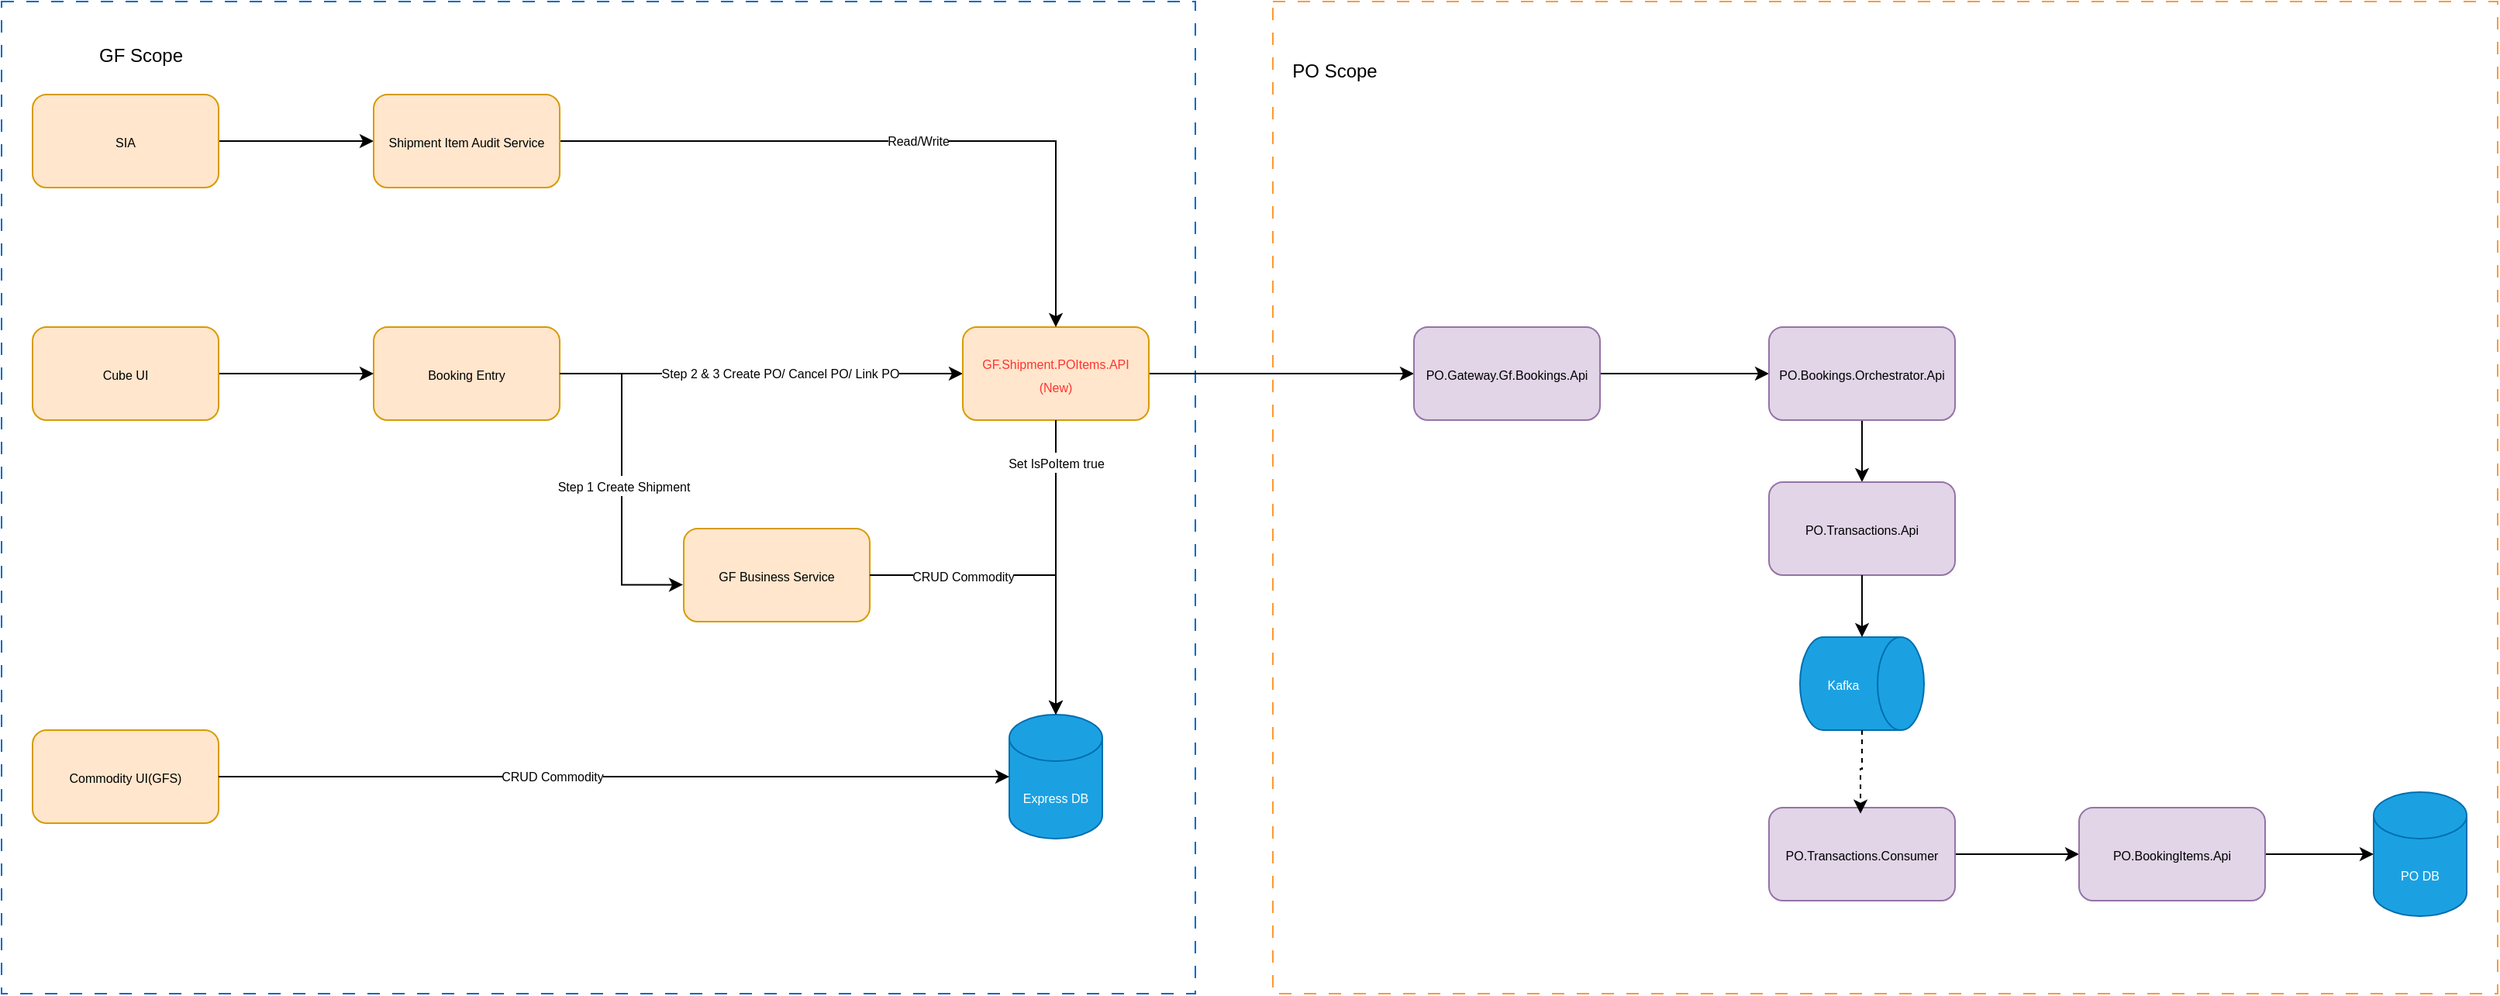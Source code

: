 <mxfile version="26.0.3">
  <diagram name="Page-1" id="YKID6LpscDEnTGNGtqoE">
    <mxGraphModel dx="2257" dy="757" grid="1" gridSize="10" guides="1" tooltips="1" connect="1" arrows="1" fold="1" page="1" pageScale="1" pageWidth="827" pageHeight="1169" math="0" shadow="0">
      <root>
        <mxCell id="0" />
        <mxCell id="1" parent="0" />
        <mxCell id="1rp_JtK8VTmY53sCuVcj-62" value="" style="rounded=0;whiteSpace=wrap;html=1;dashed=1;dashPattern=8 8;strokeColor=#FF9933;" vertex="1" parent="1">
          <mxGeometry x="460" y="60" width="790" height="640" as="geometry" />
        </mxCell>
        <mxCell id="1rp_JtK8VTmY53sCuVcj-60" value="" style="rounded=0;whiteSpace=wrap;html=1;dashed=1;dashPattern=8 8;strokeColor=#0066CC;" vertex="1" parent="1">
          <mxGeometry x="-360" y="60" width="770" height="640" as="geometry" />
        </mxCell>
        <mxCell id="1rp_JtK8VTmY53sCuVcj-35" style="edgeStyle=orthogonalEdgeStyle;rounded=0;orthogonalLoop=1;jettySize=auto;html=1;" edge="1" parent="1" source="1rp_JtK8VTmY53sCuVcj-2" target="1rp_JtK8VTmY53sCuVcj-9">
          <mxGeometry relative="1" as="geometry" />
        </mxCell>
        <mxCell id="1rp_JtK8VTmY53sCuVcj-36" value="&lt;font style=&quot;font-size: 8px;&quot;&gt;Step 2 &amp;amp; 3 Create PO/ Cancel PO/ Link PO&lt;/font&gt;" style="edgeLabel;html=1;align=center;verticalAlign=middle;resizable=0;points=[];" vertex="1" connectable="0" parent="1rp_JtK8VTmY53sCuVcj-35">
          <mxGeometry x="0.092" y="-2" relative="1" as="geometry">
            <mxPoint y="-3" as="offset" />
          </mxGeometry>
        </mxCell>
        <mxCell id="1rp_JtK8VTmY53sCuVcj-2" value="&lt;font style=&quot;font-size: 8px;&quot;&gt;Booking Entry&lt;/font&gt;" style="rounded=1;whiteSpace=wrap;html=1;fillColor=#ffe6cc;strokeColor=#d79b00;" vertex="1" parent="1">
          <mxGeometry x="-120" y="270" width="120" height="60" as="geometry" />
        </mxCell>
        <mxCell id="1rp_JtK8VTmY53sCuVcj-22" style="edgeStyle=orthogonalEdgeStyle;rounded=0;orthogonalLoop=1;jettySize=auto;html=1;entryX=0;entryY=0.5;entryDx=0;entryDy=0;" edge="1" parent="1" source="1rp_JtK8VTmY53sCuVcj-9" target="1rp_JtK8VTmY53sCuVcj-10">
          <mxGeometry relative="1" as="geometry" />
        </mxCell>
        <mxCell id="1rp_JtK8VTmY53sCuVcj-9" value="&lt;font style=&quot;font-size: 8px; color: rgb(255, 51, 51);&quot;&gt;GF.Shipment.POItems.API&lt;br&gt;(New)&lt;/font&gt;" style="rounded=1;whiteSpace=wrap;html=1;fillColor=#ffe6cc;strokeColor=#d79b00;" vertex="1" parent="1">
          <mxGeometry x="260" y="270" width="120" height="60" as="geometry" />
        </mxCell>
        <mxCell id="1rp_JtK8VTmY53sCuVcj-23" style="edgeStyle=orthogonalEdgeStyle;rounded=0;orthogonalLoop=1;jettySize=auto;html=1;entryX=0;entryY=0.5;entryDx=0;entryDy=0;" edge="1" parent="1" source="1rp_JtK8VTmY53sCuVcj-10" target="1rp_JtK8VTmY53sCuVcj-11">
          <mxGeometry relative="1" as="geometry" />
        </mxCell>
        <mxCell id="1rp_JtK8VTmY53sCuVcj-10" value="&lt;font style=&quot;font-size: 8px;&quot;&gt;PO.Gateway.Gf.Bookings.Api&lt;/font&gt;" style="rounded=1;whiteSpace=wrap;html=1;fillColor=#e1d5e7;strokeColor=#9673a6;" vertex="1" parent="1">
          <mxGeometry x="551" y="270" width="120" height="60" as="geometry" />
        </mxCell>
        <mxCell id="1rp_JtK8VTmY53sCuVcj-24" style="edgeStyle=orthogonalEdgeStyle;rounded=0;orthogonalLoop=1;jettySize=auto;html=1;" edge="1" parent="1" source="1rp_JtK8VTmY53sCuVcj-11" target="1rp_JtK8VTmY53sCuVcj-12">
          <mxGeometry relative="1" as="geometry" />
        </mxCell>
        <mxCell id="1rp_JtK8VTmY53sCuVcj-11" value="&lt;font style=&quot;font-size: 8px;&quot;&gt;PO.Bookings.Orchestrator.Api&lt;/font&gt;" style="rounded=1;whiteSpace=wrap;html=1;fillColor=#e1d5e7;strokeColor=#9673a6;" vertex="1" parent="1">
          <mxGeometry x="780" y="270" width="120" height="60" as="geometry" />
        </mxCell>
        <mxCell id="1rp_JtK8VTmY53sCuVcj-12" value="&lt;font style=&quot;font-size: 8px;&quot;&gt;PO.Transactions.Api&lt;/font&gt;" style="rounded=1;whiteSpace=wrap;html=1;fillColor=#e1d5e7;strokeColor=#9673a6;" vertex="1" parent="1">
          <mxGeometry x="780" y="370" width="120" height="60" as="geometry" />
        </mxCell>
        <mxCell id="1rp_JtK8VTmY53sCuVcj-16" value="&lt;font style=&quot;font-size: 8px;&quot;&gt;Kafka&lt;/font&gt;" style="shape=cylinder3;whiteSpace=wrap;html=1;boundedLbl=1;backgroundOutline=1;size=15;direction=south;fillColor=#1ba1e2;fontColor=#ffffff;strokeColor=#006EAF;" vertex="1" parent="1">
          <mxGeometry x="800" y="470" width="80" height="60" as="geometry" />
        </mxCell>
        <mxCell id="1rp_JtK8VTmY53sCuVcj-27" style="edgeStyle=orthogonalEdgeStyle;rounded=0;orthogonalLoop=1;jettySize=auto;html=1;entryX=0;entryY=0.5;entryDx=0;entryDy=0;" edge="1" parent="1" source="1rp_JtK8VTmY53sCuVcj-17" target="1rp_JtK8VTmY53sCuVcj-18">
          <mxGeometry relative="1" as="geometry">
            <Array as="points">
              <mxPoint x="880" y="610" />
            </Array>
          </mxGeometry>
        </mxCell>
        <mxCell id="1rp_JtK8VTmY53sCuVcj-17" value="&lt;font style=&quot;font-size: 8px;&quot;&gt;PO.Transactions.Consumer&lt;/font&gt;" style="rounded=1;whiteSpace=wrap;html=1;fillColor=#e1d5e7;strokeColor=#9673a6;" vertex="1" parent="1">
          <mxGeometry x="780" y="580" width="120" height="60" as="geometry" />
        </mxCell>
        <mxCell id="1rp_JtK8VTmY53sCuVcj-28" style="edgeStyle=orthogonalEdgeStyle;rounded=0;orthogonalLoop=1;jettySize=auto;html=1;" edge="1" parent="1" source="1rp_JtK8VTmY53sCuVcj-18" target="1rp_JtK8VTmY53sCuVcj-20">
          <mxGeometry relative="1" as="geometry" />
        </mxCell>
        <mxCell id="1rp_JtK8VTmY53sCuVcj-18" value="&lt;font style=&quot;font-size: 8px;&quot;&gt;PO.BookingItems.Api&lt;/font&gt;" style="rounded=1;whiteSpace=wrap;html=1;fillColor=#e1d5e7;strokeColor=#9673a6;" vertex="1" parent="1">
          <mxGeometry x="980" y="580" width="120" height="60" as="geometry" />
        </mxCell>
        <mxCell id="1rp_JtK8VTmY53sCuVcj-20" value="&lt;font style=&quot;font-size: 8px;&quot;&gt;PO DB&lt;/font&gt;" style="shape=cylinder3;whiteSpace=wrap;html=1;boundedLbl=1;backgroundOutline=1;size=15;fillColor=#1ba1e2;fontColor=#ffffff;strokeColor=#006EAF;" vertex="1" parent="1">
          <mxGeometry x="1170" y="570" width="60" height="80" as="geometry" />
        </mxCell>
        <mxCell id="1rp_JtK8VTmY53sCuVcj-25" style="edgeStyle=orthogonalEdgeStyle;rounded=0;orthogonalLoop=1;jettySize=auto;html=1;entryX=0;entryY=0.5;entryDx=0;entryDy=0;entryPerimeter=0;" edge="1" parent="1" source="1rp_JtK8VTmY53sCuVcj-12" target="1rp_JtK8VTmY53sCuVcj-16">
          <mxGeometry relative="1" as="geometry" />
        </mxCell>
        <mxCell id="1rp_JtK8VTmY53sCuVcj-26" style="edgeStyle=orthogonalEdgeStyle;rounded=0;orthogonalLoop=1;jettySize=auto;html=1;entryX=0.492;entryY=0.064;entryDx=0;entryDy=0;entryPerimeter=0;dashed=1;" edge="1" parent="1" source="1rp_JtK8VTmY53sCuVcj-16" target="1rp_JtK8VTmY53sCuVcj-17">
          <mxGeometry relative="1" as="geometry" />
        </mxCell>
        <mxCell id="1rp_JtK8VTmY53sCuVcj-29" value="&lt;font style=&quot;font-size: 8px;&quot;&gt;GF Business Service&lt;/font&gt;" style="rounded=1;whiteSpace=wrap;html=1;fillColor=#ffe6cc;strokeColor=#d79b00;" vertex="1" parent="1">
          <mxGeometry x="80" y="400" width="120" height="60" as="geometry" />
        </mxCell>
        <mxCell id="1rp_JtK8VTmY53sCuVcj-40" style="edgeStyle=orthogonalEdgeStyle;rounded=0;orthogonalLoop=1;jettySize=auto;html=1;entryX=0;entryY=0.5;entryDx=0;entryDy=0;" edge="1" parent="1" source="1rp_JtK8VTmY53sCuVcj-33" target="1rp_JtK8VTmY53sCuVcj-37">
          <mxGeometry relative="1" as="geometry" />
        </mxCell>
        <mxCell id="1rp_JtK8VTmY53sCuVcj-33" value="&lt;font style=&quot;font-size: 8px;&quot;&gt;SIA&lt;/font&gt;" style="rounded=1;whiteSpace=wrap;html=1;fillColor=#ffe6cc;strokeColor=#d79b00;" vertex="1" parent="1">
          <mxGeometry x="-340" y="120" width="120" height="60" as="geometry" />
        </mxCell>
        <mxCell id="1rp_JtK8VTmY53sCuVcj-41" style="edgeStyle=orthogonalEdgeStyle;rounded=0;orthogonalLoop=1;jettySize=auto;html=1;entryX=0.5;entryY=0;entryDx=0;entryDy=0;startArrow=none;startFill=0;exitX=1;exitY=0.5;exitDx=0;exitDy=0;" edge="1" parent="1" source="1rp_JtK8VTmY53sCuVcj-37" target="1rp_JtK8VTmY53sCuVcj-9">
          <mxGeometry relative="1" as="geometry">
            <Array as="points">
              <mxPoint x="320" y="150" />
            </Array>
          </mxGeometry>
        </mxCell>
        <mxCell id="1rp_JtK8VTmY53sCuVcj-42" value="&lt;font style=&quot;font-size: 8px;&quot;&gt;Read/Write&lt;/font&gt;" style="edgeLabel;html=1;align=center;verticalAlign=middle;resizable=0;points=[];" vertex="1" connectable="0" parent="1rp_JtK8VTmY53sCuVcj-41">
          <mxGeometry x="0.051" y="1" relative="1" as="geometry">
            <mxPoint as="offset" />
          </mxGeometry>
        </mxCell>
        <mxCell id="1rp_JtK8VTmY53sCuVcj-37" value="&lt;font style=&quot;font-size: 8px;&quot;&gt;Shipment Item Audit Service&lt;/font&gt;" style="rounded=1;whiteSpace=wrap;html=1;fillColor=#ffe6cc;strokeColor=#d79b00;" vertex="1" parent="1">
          <mxGeometry x="-120" y="120" width="120" height="60" as="geometry" />
        </mxCell>
        <mxCell id="1rp_JtK8VTmY53sCuVcj-39" style="edgeStyle=orthogonalEdgeStyle;rounded=0;orthogonalLoop=1;jettySize=auto;html=1;entryX=0;entryY=0.5;entryDx=0;entryDy=0;" edge="1" parent="1" source="1rp_JtK8VTmY53sCuVcj-38" target="1rp_JtK8VTmY53sCuVcj-2">
          <mxGeometry relative="1" as="geometry" />
        </mxCell>
        <mxCell id="1rp_JtK8VTmY53sCuVcj-38" value="&lt;font style=&quot;font-size: 8px;&quot;&gt;Cube UI&lt;/font&gt;" style="rounded=1;whiteSpace=wrap;html=1;fillColor=#ffe6cc;strokeColor=#d79b00;" vertex="1" parent="1">
          <mxGeometry x="-340" y="270" width="120" height="60" as="geometry" />
        </mxCell>
        <mxCell id="1rp_JtK8VTmY53sCuVcj-43" value="&lt;font style=&quot;font-size: 8px;&quot;&gt;Commodity UI(GFS)&lt;/font&gt;" style="rounded=1;whiteSpace=wrap;html=1;fillColor=#ffe6cc;strokeColor=#d79b00;" vertex="1" parent="1">
          <mxGeometry x="-340" y="530" width="120" height="60" as="geometry" />
        </mxCell>
        <mxCell id="1rp_JtK8VTmY53sCuVcj-47" value="&lt;font style=&quot;font-size: 8px;&quot;&gt;Express DB&lt;/font&gt;" style="shape=cylinder3;whiteSpace=wrap;html=1;boundedLbl=1;backgroundOutline=1;size=15;fillColor=#1ba1e2;fontColor=#ffffff;strokeColor=#006EAF;" vertex="1" parent="1">
          <mxGeometry x="290" y="520" width="60" height="80" as="geometry" />
        </mxCell>
        <mxCell id="1rp_JtK8VTmY53sCuVcj-48" style="edgeStyle=orthogonalEdgeStyle;rounded=0;orthogonalLoop=1;jettySize=auto;html=1;entryX=0.5;entryY=0;entryDx=0;entryDy=0;entryPerimeter=0;" edge="1" parent="1" source="1rp_JtK8VTmY53sCuVcj-9" target="1rp_JtK8VTmY53sCuVcj-47">
          <mxGeometry relative="1" as="geometry" />
        </mxCell>
        <mxCell id="1rp_JtK8VTmY53sCuVcj-54" value="&lt;font style=&quot;font-size: 8px;&quot;&gt;Set IsPoItem true&lt;/font&gt;" style="edgeLabel;html=1;align=center;verticalAlign=middle;resizable=0;points=[];" vertex="1" connectable="0" parent="1rp_JtK8VTmY53sCuVcj-48">
          <mxGeometry x="-0.712" relative="1" as="geometry">
            <mxPoint y="-1" as="offset" />
          </mxGeometry>
        </mxCell>
        <mxCell id="1rp_JtK8VTmY53sCuVcj-49" style="edgeStyle=orthogonalEdgeStyle;rounded=0;orthogonalLoop=1;jettySize=auto;html=1;entryX=0;entryY=0.5;entryDx=0;entryDy=0;entryPerimeter=0;" edge="1" parent="1" source="1rp_JtK8VTmY53sCuVcj-43" target="1rp_JtK8VTmY53sCuVcj-47">
          <mxGeometry relative="1" as="geometry" />
        </mxCell>
        <mxCell id="1rp_JtK8VTmY53sCuVcj-57" value="&lt;span style=&quot;font-size: 8px;&quot;&gt;CRUD Commodity&lt;/span&gt;" style="edgeLabel;html=1;align=center;verticalAlign=middle;resizable=0;points=[];" vertex="1" connectable="0" parent="1rp_JtK8VTmY53sCuVcj-49">
          <mxGeometry x="-0.158" y="1" relative="1" as="geometry">
            <mxPoint as="offset" />
          </mxGeometry>
        </mxCell>
        <mxCell id="1rp_JtK8VTmY53sCuVcj-51" style="edgeStyle=orthogonalEdgeStyle;rounded=0;orthogonalLoop=1;jettySize=auto;html=1;entryX=-0.004;entryY=0.604;entryDx=0;entryDy=0;entryPerimeter=0;" edge="1" parent="1" source="1rp_JtK8VTmY53sCuVcj-2" target="1rp_JtK8VTmY53sCuVcj-29">
          <mxGeometry relative="1" as="geometry">
            <Array as="points">
              <mxPoint x="40" y="300" />
              <mxPoint x="40" y="436" />
            </Array>
          </mxGeometry>
        </mxCell>
        <mxCell id="1rp_JtK8VTmY53sCuVcj-52" value="&lt;font style=&quot;font-size: 8px;&quot;&gt;Step 1 Create Shipment&lt;/font&gt;" style="edgeLabel;html=1;align=center;verticalAlign=middle;resizable=0;points=[];" vertex="1" connectable="0" parent="1rp_JtK8VTmY53sCuVcj-51">
          <mxGeometry x="0.036" y="1" relative="1" as="geometry">
            <mxPoint as="offset" />
          </mxGeometry>
        </mxCell>
        <mxCell id="1rp_JtK8VTmY53sCuVcj-58" style="edgeStyle=orthogonalEdgeStyle;rounded=0;orthogonalLoop=1;jettySize=auto;html=1;entryX=0.5;entryY=0;entryDx=0;entryDy=0;entryPerimeter=0;" edge="1" parent="1" source="1rp_JtK8VTmY53sCuVcj-29" target="1rp_JtK8VTmY53sCuVcj-47">
          <mxGeometry relative="1" as="geometry" />
        </mxCell>
        <mxCell id="1rp_JtK8VTmY53sCuVcj-59" value="&lt;font style=&quot;font-size: 8px;&quot;&gt;CRUD Commodity&lt;/font&gt;" style="edgeLabel;html=1;align=center;verticalAlign=middle;resizable=0;points=[];" vertex="1" connectable="0" parent="1rp_JtK8VTmY53sCuVcj-58">
          <mxGeometry x="-0.552" y="-2" relative="1" as="geometry">
            <mxPoint x="13" y="-2" as="offset" />
          </mxGeometry>
        </mxCell>
        <mxCell id="1rp_JtK8VTmY53sCuVcj-61" value="GF Scope" style="text;html=1;align=center;verticalAlign=middle;whiteSpace=wrap;rounded=0;" vertex="1" parent="1">
          <mxGeometry x="-300" y="80" width="60" height="30" as="geometry" />
        </mxCell>
        <mxCell id="1rp_JtK8VTmY53sCuVcj-63" value="PO Scope" style="text;html=1;align=center;verticalAlign=middle;whiteSpace=wrap;rounded=0;" vertex="1" parent="1">
          <mxGeometry x="470" y="90" width="60" height="30" as="geometry" />
        </mxCell>
      </root>
    </mxGraphModel>
  </diagram>
</mxfile>

